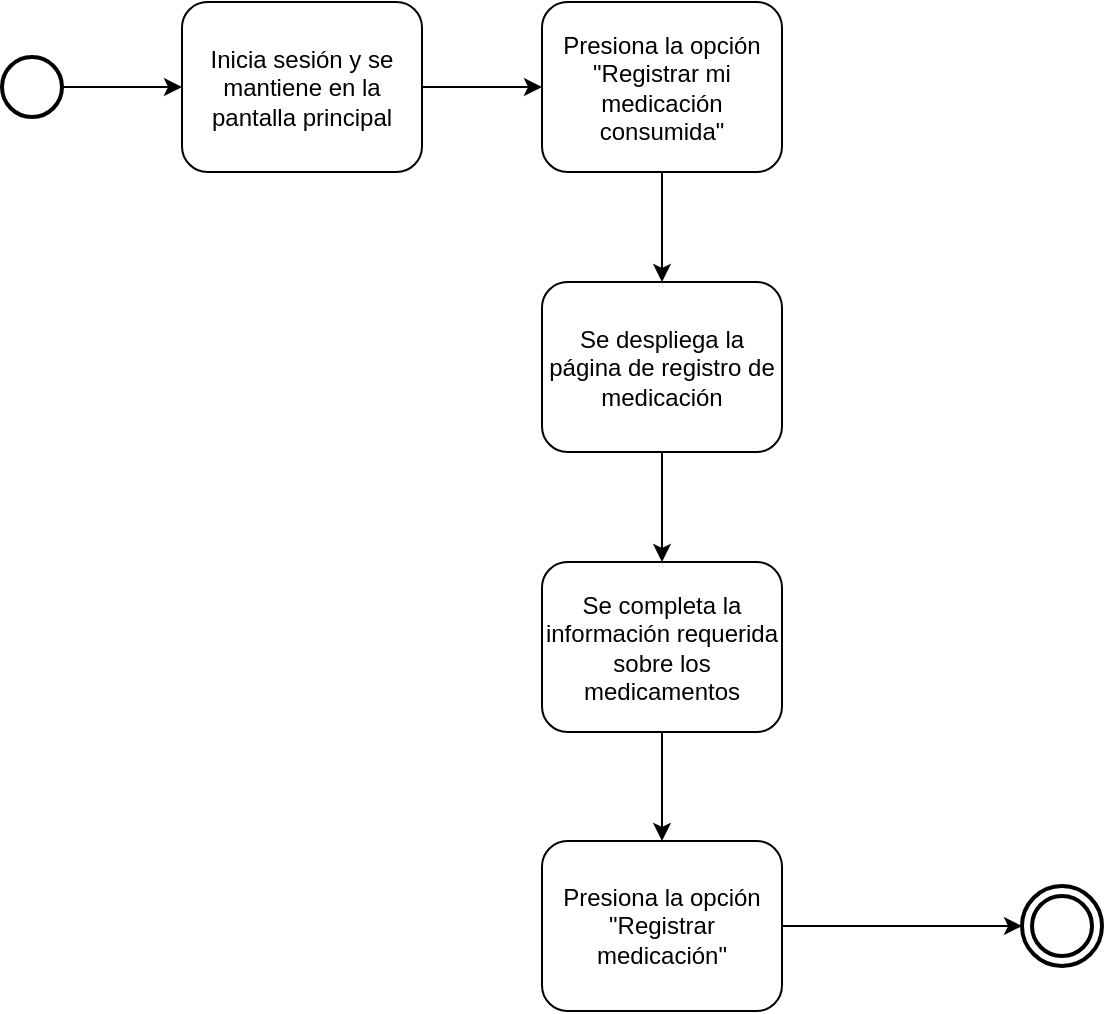 <mxfile version="21.7.4" type="device">
  <diagram name="Página-1" id="EHBQAu-ulIOe7TlX2zre">
    <mxGraphModel dx="1434" dy="792" grid="1" gridSize="10" guides="1" tooltips="1" connect="1" arrows="1" fold="1" page="1" pageScale="1" pageWidth="827" pageHeight="1169" math="0" shadow="0">
      <root>
        <mxCell id="0" />
        <mxCell id="1" parent="0" />
        <mxCell id="r66bkmFOE1G9wO80CJL8-1" value="" style="strokeWidth=2;html=1;shape=mxgraph.flowchart.start_2;whiteSpace=wrap;" vertex="1" parent="1">
          <mxGeometry x="120" y="107.5" width="30" height="30" as="geometry" />
        </mxCell>
        <mxCell id="r66bkmFOE1G9wO80CJL8-5" style="edgeStyle=orthogonalEdgeStyle;rounded=0;orthogonalLoop=1;jettySize=auto;html=1;entryX=0;entryY=0.5;entryDx=0;entryDy=0;" edge="1" parent="1" source="r66bkmFOE1G9wO80CJL8-2" target="r66bkmFOE1G9wO80CJL8-4">
          <mxGeometry relative="1" as="geometry" />
        </mxCell>
        <mxCell id="r66bkmFOE1G9wO80CJL8-2" value="Inicia sesión y se mantiene en la pantalla principal" style="rounded=1;whiteSpace=wrap;html=1;" vertex="1" parent="1">
          <mxGeometry x="210" y="80" width="120" height="85" as="geometry" />
        </mxCell>
        <mxCell id="r66bkmFOE1G9wO80CJL8-3" value="" style="endArrow=classic;html=1;rounded=0;exitX=1;exitY=0.5;exitDx=0;exitDy=0;exitPerimeter=0;entryX=0;entryY=0.5;entryDx=0;entryDy=0;" edge="1" parent="1" source="r66bkmFOE1G9wO80CJL8-1" target="r66bkmFOE1G9wO80CJL8-2">
          <mxGeometry width="50" height="50" relative="1" as="geometry">
            <mxPoint x="270" y="412.5" as="sourcePoint" />
            <mxPoint x="320" y="362.5" as="targetPoint" />
          </mxGeometry>
        </mxCell>
        <mxCell id="r66bkmFOE1G9wO80CJL8-9" style="edgeStyle=orthogonalEdgeStyle;rounded=0;orthogonalLoop=1;jettySize=auto;html=1;entryX=0.5;entryY=0;entryDx=0;entryDy=0;" edge="1" parent="1" source="r66bkmFOE1G9wO80CJL8-4" target="r66bkmFOE1G9wO80CJL8-6">
          <mxGeometry relative="1" as="geometry" />
        </mxCell>
        <mxCell id="r66bkmFOE1G9wO80CJL8-4" value="Presiona la opción &quot;Registrar mi medicación consumida&quot;" style="rounded=1;whiteSpace=wrap;html=1;" vertex="1" parent="1">
          <mxGeometry x="390" y="80" width="120" height="85" as="geometry" />
        </mxCell>
        <mxCell id="r66bkmFOE1G9wO80CJL8-10" style="edgeStyle=orthogonalEdgeStyle;rounded=0;orthogonalLoop=1;jettySize=auto;html=1;entryX=0.5;entryY=0;entryDx=0;entryDy=0;" edge="1" parent="1" source="r66bkmFOE1G9wO80CJL8-6" target="r66bkmFOE1G9wO80CJL8-7">
          <mxGeometry relative="1" as="geometry" />
        </mxCell>
        <mxCell id="r66bkmFOE1G9wO80CJL8-6" value="Se despliega la página de registro de medicación" style="rounded=1;whiteSpace=wrap;html=1;" vertex="1" parent="1">
          <mxGeometry x="390" y="220" width="120" height="85" as="geometry" />
        </mxCell>
        <mxCell id="r66bkmFOE1G9wO80CJL8-11" style="edgeStyle=orthogonalEdgeStyle;rounded=0;orthogonalLoop=1;jettySize=auto;html=1;entryX=0.5;entryY=0;entryDx=0;entryDy=0;" edge="1" parent="1" source="r66bkmFOE1G9wO80CJL8-7" target="r66bkmFOE1G9wO80CJL8-8">
          <mxGeometry relative="1" as="geometry" />
        </mxCell>
        <mxCell id="r66bkmFOE1G9wO80CJL8-7" value="Se completa la información requerida sobre los medicamentos" style="rounded=1;whiteSpace=wrap;html=1;" vertex="1" parent="1">
          <mxGeometry x="390" y="360" width="120" height="85" as="geometry" />
        </mxCell>
        <mxCell id="r66bkmFOE1G9wO80CJL8-13" style="edgeStyle=orthogonalEdgeStyle;rounded=0;orthogonalLoop=1;jettySize=auto;html=1;" edge="1" parent="1" source="r66bkmFOE1G9wO80CJL8-8" target="r66bkmFOE1G9wO80CJL8-12">
          <mxGeometry relative="1" as="geometry" />
        </mxCell>
        <mxCell id="r66bkmFOE1G9wO80CJL8-8" value="Presiona la opción &quot;Registrar medicación&quot;" style="rounded=1;whiteSpace=wrap;html=1;" vertex="1" parent="1">
          <mxGeometry x="390" y="499.5" width="120" height="85" as="geometry" />
        </mxCell>
        <mxCell id="r66bkmFOE1G9wO80CJL8-12" value="" style="ellipse;shape=doubleEllipse;whiteSpace=wrap;html=1;aspect=fixed;perimeterSpacing=0;strokeWidth=2;" vertex="1" parent="1">
          <mxGeometry x="630" y="522" width="40" height="40" as="geometry" />
        </mxCell>
      </root>
    </mxGraphModel>
  </diagram>
</mxfile>
